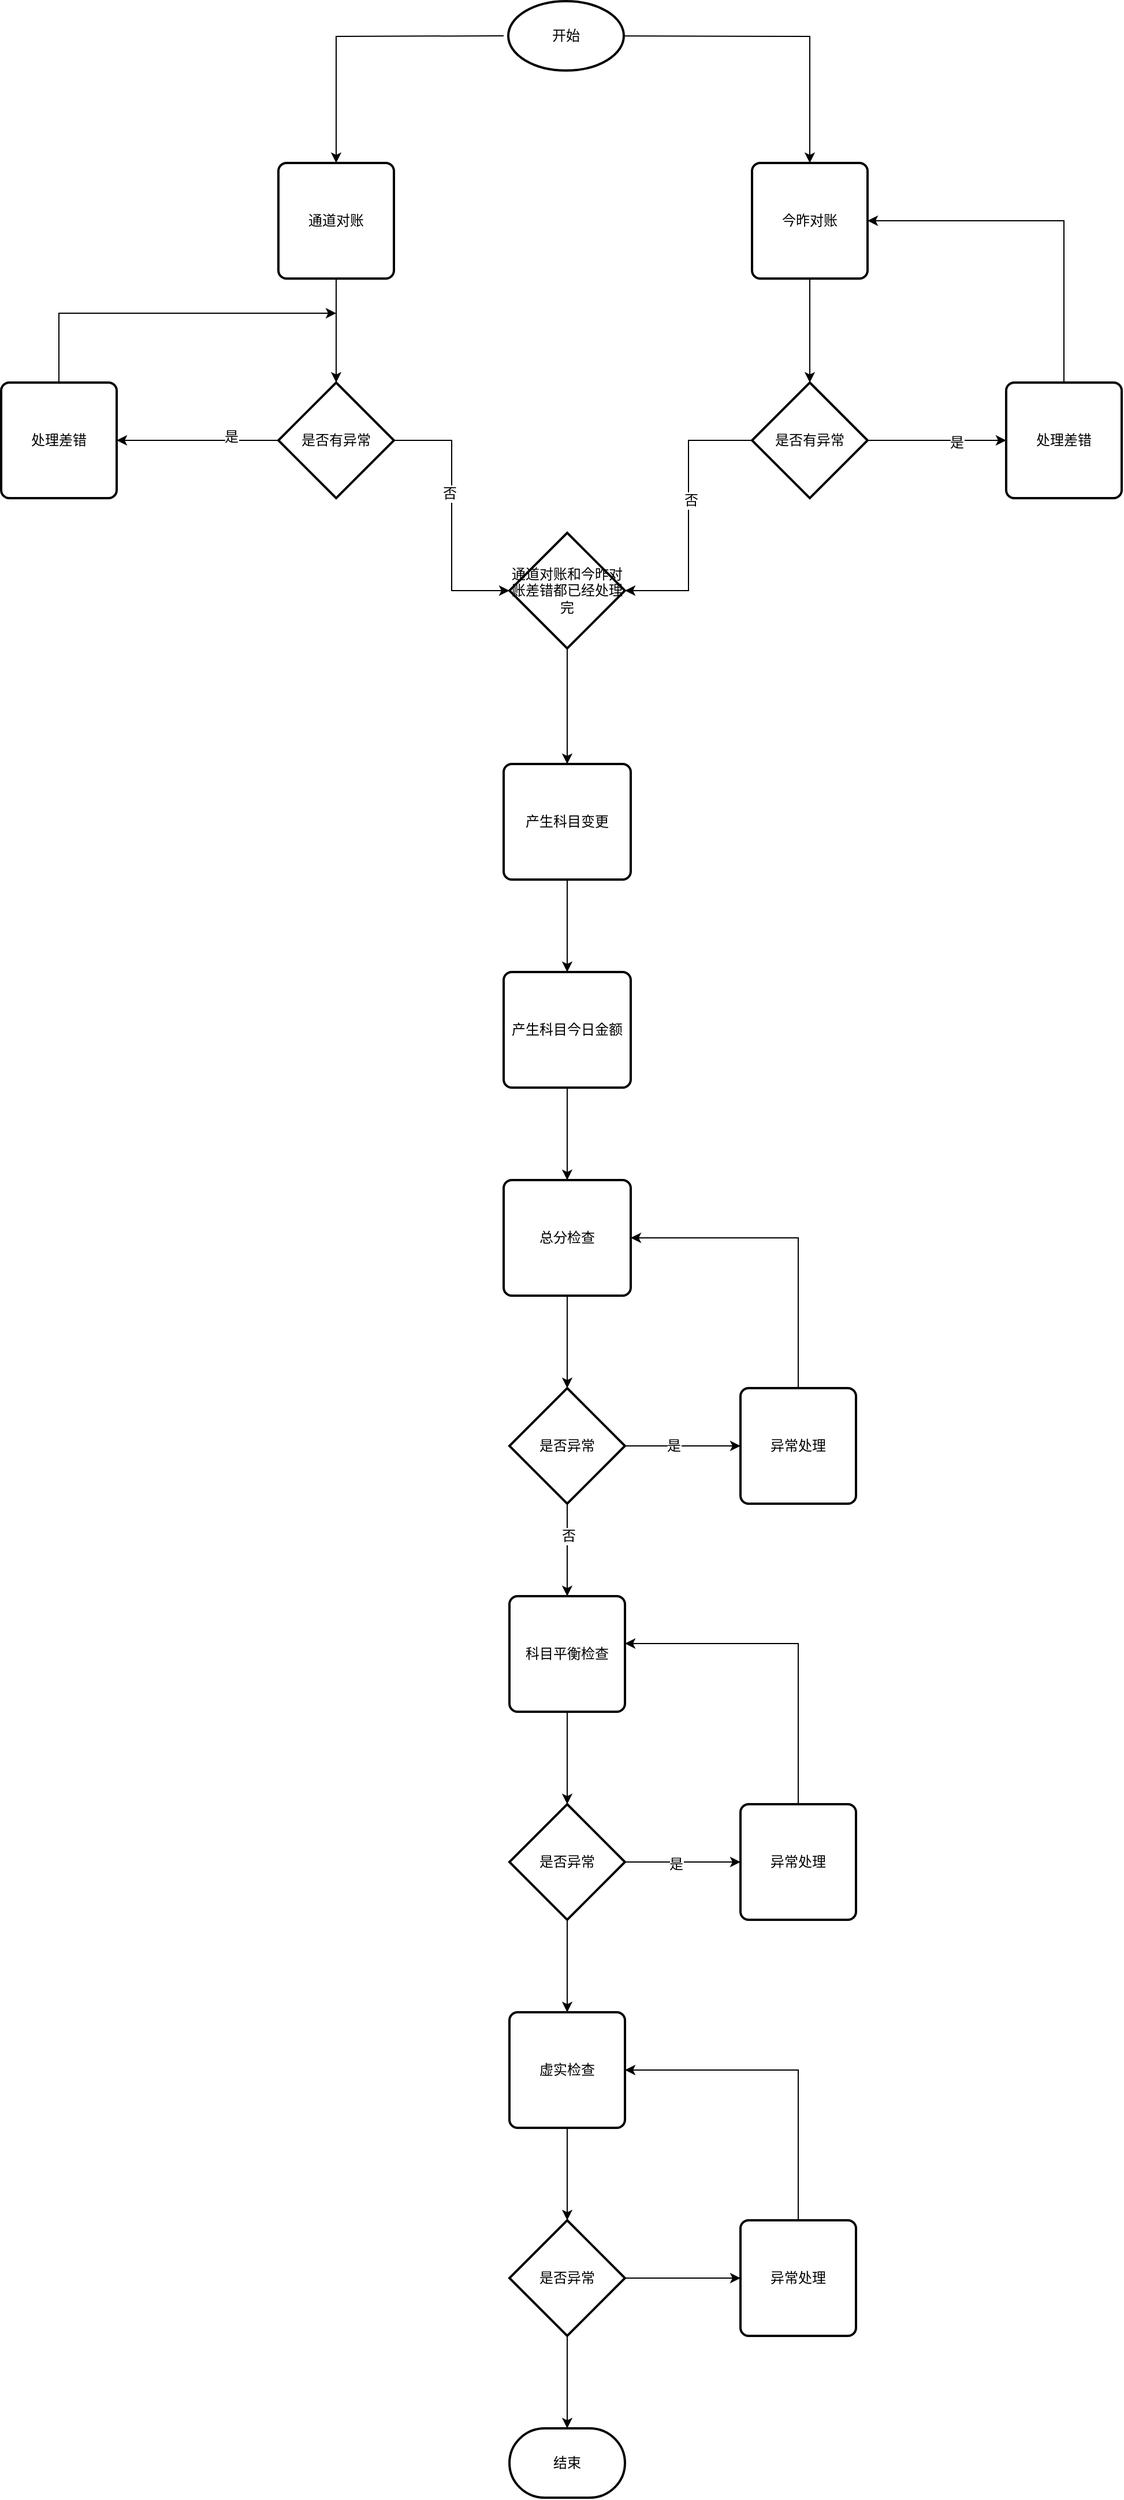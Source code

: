 <mxfile version="10.7.3" type="github"><diagram id="JEMpjjQQiYPJ0WE5Wm2D" name="Page-1"><mxGraphModel dx="1985" dy="616" grid="1" gridSize="10" guides="1" tooltips="1" connect="1" arrows="1" fold="1" page="1" pageScale="1" pageWidth="827" pageHeight="1169" math="0" shadow="0"><root><mxCell id="0"/><mxCell id="1" parent="0"/><mxCell id="72Va8NHq2NacgdkDdbdW-1" style="edgeStyle=orthogonalEdgeStyle;rounded=0;orthogonalLoop=1;jettySize=auto;html=1;" edge="1" parent="1" target="Vv1YhOBb13TTygkUBVap-19"><mxGeometry relative="1" as="geometry"><mxPoint x="260" y="50" as="sourcePoint"/></mxGeometry></mxCell><mxCell id="72Va8NHq2NacgdkDdbdW-11" style="edgeStyle=orthogonalEdgeStyle;rounded=0;orthogonalLoop=1;jettySize=auto;html=1;entryX=0.5;entryY=0;entryDx=0;entryDy=0;exitX=0;exitY=0.5;exitDx=0;exitDy=0;exitPerimeter=0;" edge="1" parent="1" target="Vv1YhOBb13TTygkUBVap-5"><mxGeometry relative="1" as="geometry"><mxPoint x="195" y="50" as="sourcePoint"/></mxGeometry></mxCell><mxCell id="Vv1YhOBb13TTygkUBVap-1" value="开始" style="strokeWidth=2;html=1;shape=mxgraph.flowchart.start_1;whiteSpace=wrap;" parent="1" vertex="1"><mxGeometry x="199" y="20" width="100" height="60" as="geometry"/></mxCell><mxCell id="72Va8NHq2NacgdkDdbdW-13" style="edgeStyle=orthogonalEdgeStyle;rounded=0;orthogonalLoop=1;jettySize=auto;html=1;entryX=0.5;entryY=0;entryDx=0;entryDy=0;entryPerimeter=0;" edge="1" parent="1" source="Vv1YhOBb13TTygkUBVap-5" target="72Va8NHq2NacgdkDdbdW-12"><mxGeometry relative="1" as="geometry"/></mxCell><mxCell id="Vv1YhOBb13TTygkUBVap-5" value="通道对账" style="rounded=1;whiteSpace=wrap;html=1;absoluteArcSize=1;arcSize=14;strokeWidth=2;" parent="1" vertex="1"><mxGeometry y="160" width="100" height="100" as="geometry"/></mxCell><mxCell id="72Va8NHq2NacgdkDdbdW-27" style="edgeStyle=orthogonalEdgeStyle;rounded=0;orthogonalLoop=1;jettySize=auto;html=1;entryX=0.5;entryY=0;entryDx=0;entryDy=0;" edge="1" parent="1" source="Vv1YhOBb13TTygkUBVap-7" target="72Va8NHq2NacgdkDdbdW-26"><mxGeometry relative="1" as="geometry"/></mxCell><mxCell id="Vv1YhOBb13TTygkUBVap-7" value="通道对账和今昨对账差错都已经处理完" style="strokeWidth=2;html=1;shape=mxgraph.flowchart.decision;whiteSpace=wrap;" parent="1" vertex="1"><mxGeometry x="200" y="480" width="100" height="100" as="geometry"/></mxCell><mxCell id="72Va8NHq2NacgdkDdbdW-20" style="edgeStyle=orthogonalEdgeStyle;rounded=0;orthogonalLoop=1;jettySize=auto;html=1;entryX=1;entryY=0.5;entryDx=0;entryDy=0;" edge="1" parent="1" source="Vv1YhOBb13TTygkUBVap-11" target="Vv1YhOBb13TTygkUBVap-19"><mxGeometry relative="1" as="geometry"><Array as="points"><mxPoint x="680" y="210"/></Array></mxGeometry></mxCell><mxCell id="Vv1YhOBb13TTygkUBVap-11" value="处理差错" style="rounded=1;whiteSpace=wrap;html=1;absoluteArcSize=1;arcSize=14;strokeWidth=2;" parent="1" vertex="1"><mxGeometry x="630" y="350" width="100" height="100" as="geometry"/></mxCell><mxCell id="72Va8NHq2NacgdkDdbdW-3" style="edgeStyle=orthogonalEdgeStyle;rounded=0;orthogonalLoop=1;jettySize=auto;html=1;entryX=0.5;entryY=0;entryDx=0;entryDy=0;entryPerimeter=0;" edge="1" parent="1" source="Vv1YhOBb13TTygkUBVap-19" target="72Va8NHq2NacgdkDdbdW-2"><mxGeometry relative="1" as="geometry"/></mxCell><mxCell id="Vv1YhOBb13TTygkUBVap-19" value="今昨对账" style="rounded=1;whiteSpace=wrap;html=1;absoluteArcSize=1;arcSize=14;strokeWidth=2;" parent="1" vertex="1"><mxGeometry x="410" y="160" width="100" height="100" as="geometry"/></mxCell><mxCell id="Vv1YhOBb13TTygkUBVap-33" value="" style="edgeStyle=orthogonalEdgeStyle;rounded=0;orthogonalLoop=1;jettySize=auto;html=1;" parent="1" source="Vv1YhOBb13TTygkUBVap-31" target="Vv1YhOBb13TTygkUBVap-32" edge="1"><mxGeometry relative="1" as="geometry"/></mxCell><mxCell id="Vv1YhOBb13TTygkUBVap-31" value="产生科目今日金额" style="rounded=1;whiteSpace=wrap;html=1;absoluteArcSize=1;arcSize=14;strokeWidth=2;" parent="1" vertex="1"><mxGeometry x="195" y="860" width="110" height="100" as="geometry"/></mxCell><mxCell id="Vv1YhOBb13TTygkUBVap-35" style="edgeStyle=orthogonalEdgeStyle;rounded=0;orthogonalLoop=1;jettySize=auto;html=1;entryX=0.5;entryY=0;entryDx=0;entryDy=0;entryPerimeter=0;" parent="1" source="Vv1YhOBb13TTygkUBVap-32" target="Vv1YhOBb13TTygkUBVap-34" edge="1"><mxGeometry relative="1" as="geometry"/></mxCell><mxCell id="Vv1YhOBb13TTygkUBVap-32" value="总分检查" style="rounded=1;whiteSpace=wrap;html=1;absoluteArcSize=1;arcSize=14;strokeWidth=2;" parent="1" vertex="1"><mxGeometry x="195" y="1040" width="110" height="100" as="geometry"/></mxCell><mxCell id="Vv1YhOBb13TTygkUBVap-39" style="edgeStyle=orthogonalEdgeStyle;rounded=0;orthogonalLoop=1;jettySize=auto;html=1;entryX=0;entryY=0.5;entryDx=0;entryDy=0;" parent="1" source="Vv1YhOBb13TTygkUBVap-34" target="Vv1YhOBb13TTygkUBVap-38" edge="1"><mxGeometry relative="1" as="geometry"/></mxCell><mxCell id="Vv1YhOBb13TTygkUBVap-40" value="是" style="text;html=1;resizable=0;points=[];align=center;verticalAlign=middle;labelBackgroundColor=#ffffff;" parent="Vv1YhOBb13TTygkUBVap-39" vertex="1" connectable="0"><mxGeometry x="-0.16" relative="1" as="geometry"><mxPoint as="offset"/></mxGeometry></mxCell><mxCell id="Vv1YhOBb13TTygkUBVap-45" style="edgeStyle=orthogonalEdgeStyle;rounded=0;orthogonalLoop=1;jettySize=auto;html=1;entryX=0.5;entryY=0;entryDx=0;entryDy=0;" parent="1" source="Vv1YhOBb13TTygkUBVap-34" target="Vv1YhOBb13TTygkUBVap-44" edge="1"><mxGeometry relative="1" as="geometry"/></mxCell><mxCell id="Vv1YhOBb13TTygkUBVap-46" value="否" style="text;html=1;resizable=0;points=[];align=center;verticalAlign=middle;labelBackgroundColor=#ffffff;" parent="Vv1YhOBb13TTygkUBVap-45" vertex="1" connectable="0"><mxGeometry x="-0.3" y="1" relative="1" as="geometry"><mxPoint as="offset"/></mxGeometry></mxCell><mxCell id="Vv1YhOBb13TTygkUBVap-34" value="是否异常" style="strokeWidth=2;html=1;shape=mxgraph.flowchart.decision;whiteSpace=wrap;" parent="1" vertex="1"><mxGeometry x="200" y="1220" width="100" height="100" as="geometry"/></mxCell><mxCell id="Vv1YhOBb13TTygkUBVap-42" value="" style="edgeStyle=orthogonalEdgeStyle;rounded=0;orthogonalLoop=1;jettySize=auto;html=1;entryX=1;entryY=0.5;entryDx=0;entryDy=0;" parent="1" source="Vv1YhOBb13TTygkUBVap-38" target="Vv1YhOBb13TTygkUBVap-32" edge="1"><mxGeometry relative="1" as="geometry"><mxPoint x="250" y="1170" as="targetPoint"/><Array as="points"><mxPoint x="450" y="1090"/></Array></mxGeometry></mxCell><mxCell id="Vv1YhOBb13TTygkUBVap-38" value="异常处理" style="rounded=1;whiteSpace=wrap;html=1;absoluteArcSize=1;arcSize=14;strokeWidth=2;" parent="1" vertex="1"><mxGeometry x="400" y="1220" width="100" height="100" as="geometry"/></mxCell><mxCell id="Vv1YhOBb13TTygkUBVap-48" style="edgeStyle=orthogonalEdgeStyle;rounded=0;orthogonalLoop=1;jettySize=auto;html=1;entryX=0.5;entryY=0;entryDx=0;entryDy=0;entryPerimeter=0;" parent="1" source="Vv1YhOBb13TTygkUBVap-44" target="Vv1YhOBb13TTygkUBVap-47" edge="1"><mxGeometry relative="1" as="geometry"/></mxCell><mxCell id="Vv1YhOBb13TTygkUBVap-44" value="科目平衡检查" style="rounded=1;whiteSpace=wrap;html=1;absoluteArcSize=1;arcSize=14;strokeWidth=2;" parent="1" vertex="1"><mxGeometry x="200" y="1400" width="100" height="100" as="geometry"/></mxCell><mxCell id="Vv1YhOBb13TTygkUBVap-50" style="edgeStyle=orthogonalEdgeStyle;rounded=0;orthogonalLoop=1;jettySize=auto;html=1;entryX=0;entryY=0.5;entryDx=0;entryDy=0;" parent="1" source="Vv1YhOBb13TTygkUBVap-47" target="Vv1YhOBb13TTygkUBVap-49" edge="1"><mxGeometry relative="1" as="geometry"/></mxCell><mxCell id="Vv1YhOBb13TTygkUBVap-53" value="是" style="text;html=1;resizable=0;points=[];align=center;verticalAlign=middle;labelBackgroundColor=#ffffff;" parent="Vv1YhOBb13TTygkUBVap-50" vertex="1" connectable="0"><mxGeometry x="-0.12" y="-2" relative="1" as="geometry"><mxPoint as="offset"/></mxGeometry></mxCell><mxCell id="Vv1YhOBb13TTygkUBVap-55" style="edgeStyle=orthogonalEdgeStyle;rounded=0;orthogonalLoop=1;jettySize=auto;html=1;entryX=0.5;entryY=0;entryDx=0;entryDy=0;" parent="1" source="Vv1YhOBb13TTygkUBVap-47" target="Vv1YhOBb13TTygkUBVap-54" edge="1"><mxGeometry relative="1" as="geometry"/></mxCell><mxCell id="Vv1YhOBb13TTygkUBVap-47" value="是否异常" style="strokeWidth=2;html=1;shape=mxgraph.flowchart.decision;whiteSpace=wrap;" parent="1" vertex="1"><mxGeometry x="200" y="1580" width="100" height="100" as="geometry"/></mxCell><mxCell id="Vv1YhOBb13TTygkUBVap-52" value="" style="edgeStyle=orthogonalEdgeStyle;rounded=0;orthogonalLoop=1;jettySize=auto;html=1;entryX=1;entryY=0.41;entryDx=0;entryDy=0;entryPerimeter=0;" parent="1" source="Vv1YhOBb13TTygkUBVap-49" target="Vv1YhOBb13TTygkUBVap-44" edge="1"><mxGeometry relative="1" as="geometry"><mxPoint x="450" y="1500" as="targetPoint"/><Array as="points"><mxPoint x="450" y="1441"/></Array></mxGeometry></mxCell><mxCell id="Vv1YhOBb13TTygkUBVap-49" value="异常处理" style="rounded=1;whiteSpace=wrap;html=1;absoluteArcSize=1;arcSize=14;strokeWidth=2;" parent="1" vertex="1"><mxGeometry x="400" y="1580" width="100" height="100" as="geometry"/></mxCell><mxCell id="Vv1YhOBb13TTygkUBVap-59" style="edgeStyle=orthogonalEdgeStyle;rounded=0;orthogonalLoop=1;jettySize=auto;html=1;" parent="1" source="Vv1YhOBb13TTygkUBVap-54" target="Vv1YhOBb13TTygkUBVap-56" edge="1"><mxGeometry relative="1" as="geometry"/></mxCell><mxCell id="Vv1YhOBb13TTygkUBVap-54" value="虚实检查" style="rounded=1;whiteSpace=wrap;html=1;absoluteArcSize=1;arcSize=14;strokeWidth=2;" parent="1" vertex="1"><mxGeometry x="200" y="1760" width="100" height="100" as="geometry"/></mxCell><mxCell id="Vv1YhOBb13TTygkUBVap-58" style="edgeStyle=orthogonalEdgeStyle;rounded=0;orthogonalLoop=1;jettySize=auto;html=1;" parent="1" source="Vv1YhOBb13TTygkUBVap-56" target="Vv1YhOBb13TTygkUBVap-57" edge="1"><mxGeometry relative="1" as="geometry"/></mxCell><mxCell id="Vv1YhOBb13TTygkUBVap-61" style="edgeStyle=orthogonalEdgeStyle;rounded=0;orthogonalLoop=1;jettySize=auto;html=1;entryX=0;entryY=0.5;entryDx=0;entryDy=0;" parent="1" source="Vv1YhOBb13TTygkUBVap-56" target="Vv1YhOBb13TTygkUBVap-60" edge="1"><mxGeometry relative="1" as="geometry"/></mxCell><mxCell id="Vv1YhOBb13TTygkUBVap-56" value="是否异常" style="strokeWidth=2;html=1;shape=mxgraph.flowchart.decision;whiteSpace=wrap;" parent="1" vertex="1"><mxGeometry x="200" y="1940" width="100" height="100" as="geometry"/></mxCell><mxCell id="Vv1YhOBb13TTygkUBVap-57" value="结束" style="strokeWidth=2;html=1;shape=mxgraph.flowchart.terminator;whiteSpace=wrap;" parent="1" vertex="1"><mxGeometry x="200" y="2120" width="100" height="60" as="geometry"/></mxCell><mxCell id="Vv1YhOBb13TTygkUBVap-63" value="" style="edgeStyle=orthogonalEdgeStyle;rounded=0;orthogonalLoop=1;jettySize=auto;html=1;entryX=1;entryY=0.5;entryDx=0;entryDy=0;" parent="1" source="Vv1YhOBb13TTygkUBVap-60" target="Vv1YhOBb13TTygkUBVap-54" edge="1"><mxGeometry relative="1" as="geometry"><mxPoint x="450" y="1860" as="targetPoint"/><Array as="points"><mxPoint x="450" y="1810"/></Array></mxGeometry></mxCell><mxCell id="Vv1YhOBb13TTygkUBVap-60" value="异常处理" style="rounded=1;whiteSpace=wrap;html=1;absoluteArcSize=1;arcSize=14;strokeWidth=2;" parent="1" vertex="1"><mxGeometry x="400" y="1940" width="100" height="100" as="geometry"/></mxCell><mxCell id="72Va8NHq2NacgdkDdbdW-15" style="edgeStyle=orthogonalEdgeStyle;rounded=0;orthogonalLoop=1;jettySize=auto;html=1;entryX=1;entryY=0.5;entryDx=0;entryDy=0;entryPerimeter=0;" edge="1" parent="1" source="72Va8NHq2NacgdkDdbdW-2" target="Vv1YhOBb13TTygkUBVap-7"><mxGeometry relative="1" as="geometry"/></mxCell><mxCell id="72Va8NHq2NacgdkDdbdW-17" value="否" style="text;html=1;resizable=0;points=[];align=center;verticalAlign=middle;labelBackgroundColor=#ffffff;" vertex="1" connectable="0" parent="72Va8NHq2NacgdkDdbdW-15"><mxGeometry x="-0.108" y="2" relative="1" as="geometry"><mxPoint as="offset"/></mxGeometry></mxCell><mxCell id="72Va8NHq2NacgdkDdbdW-18" style="edgeStyle=orthogonalEdgeStyle;rounded=0;orthogonalLoop=1;jettySize=auto;html=1;entryX=0;entryY=0.5;entryDx=0;entryDy=0;" edge="1" parent="1" source="72Va8NHq2NacgdkDdbdW-2" target="Vv1YhOBb13TTygkUBVap-11"><mxGeometry relative="1" as="geometry"/></mxCell><mxCell id="72Va8NHq2NacgdkDdbdW-19" value="是" style="text;html=1;resizable=0;points=[];align=center;verticalAlign=middle;labelBackgroundColor=#ffffff;" vertex="1" connectable="0" parent="72Va8NHq2NacgdkDdbdW-18"><mxGeometry x="0.283" y="-2" relative="1" as="geometry"><mxPoint as="offset"/></mxGeometry></mxCell><mxCell id="72Va8NHq2NacgdkDdbdW-2" value="是否有异常" style="strokeWidth=2;html=1;shape=mxgraph.flowchart.decision;whiteSpace=wrap;" vertex="1" parent="1"><mxGeometry x="410" y="350" width="100" height="100" as="geometry"/></mxCell><mxCell id="72Va8NHq2NacgdkDdbdW-14" style="edgeStyle=orthogonalEdgeStyle;rounded=0;orthogonalLoop=1;jettySize=auto;html=1;entryX=0;entryY=0.5;entryDx=0;entryDy=0;entryPerimeter=0;" edge="1" parent="1" source="72Va8NHq2NacgdkDdbdW-12" target="Vv1YhOBb13TTygkUBVap-7"><mxGeometry relative="1" as="geometry"/></mxCell><mxCell id="72Va8NHq2NacgdkDdbdW-16" value="否" style="text;html=1;resizable=0;points=[];align=center;verticalAlign=middle;labelBackgroundColor=#ffffff;" vertex="1" connectable="0" parent="72Va8NHq2NacgdkDdbdW-14"><mxGeometry x="-0.165" y="-2" relative="1" as="geometry"><mxPoint as="offset"/></mxGeometry></mxCell><mxCell id="72Va8NHq2NacgdkDdbdW-23" style="edgeStyle=orthogonalEdgeStyle;rounded=0;orthogonalLoop=1;jettySize=auto;html=1;entryX=1;entryY=0.5;entryDx=0;entryDy=0;" edge="1" parent="1" source="72Va8NHq2NacgdkDdbdW-12" target="72Va8NHq2NacgdkDdbdW-21"><mxGeometry relative="1" as="geometry"/></mxCell><mxCell id="72Va8NHq2NacgdkDdbdW-24" value="是" style="text;html=1;resizable=0;points=[];align=center;verticalAlign=middle;labelBackgroundColor=#ffffff;" vertex="1" connectable="0" parent="72Va8NHq2NacgdkDdbdW-23"><mxGeometry x="-0.414" y="-3" relative="1" as="geometry"><mxPoint as="offset"/></mxGeometry></mxCell><mxCell id="72Va8NHq2NacgdkDdbdW-12" value="是否有异常" style="strokeWidth=2;html=1;shape=mxgraph.flowchart.decision;whiteSpace=wrap;" vertex="1" parent="1"><mxGeometry y="350" width="100" height="100" as="geometry"/></mxCell><mxCell id="72Va8NHq2NacgdkDdbdW-22" style="edgeStyle=orthogonalEdgeStyle;rounded=0;orthogonalLoop=1;jettySize=auto;html=1;" edge="1" parent="1" source="72Va8NHq2NacgdkDdbdW-21"><mxGeometry relative="1" as="geometry"><mxPoint x="50" y="290" as="targetPoint"/><Array as="points"><mxPoint x="-190" y="290"/><mxPoint y="290"/></Array></mxGeometry></mxCell><mxCell id="72Va8NHq2NacgdkDdbdW-21" value="处理差错" style="rounded=1;whiteSpace=wrap;html=1;absoluteArcSize=1;arcSize=14;strokeWidth=2;" vertex="1" parent="1"><mxGeometry x="-240" y="350" width="100" height="100" as="geometry"/></mxCell><mxCell id="72Va8NHq2NacgdkDdbdW-28" style="edgeStyle=orthogonalEdgeStyle;rounded=0;orthogonalLoop=1;jettySize=auto;html=1;" edge="1" parent="1" source="72Va8NHq2NacgdkDdbdW-26" target="Vv1YhOBb13TTygkUBVap-31"><mxGeometry relative="1" as="geometry"/></mxCell><mxCell id="72Va8NHq2NacgdkDdbdW-26" value="产生科目变更" style="rounded=1;whiteSpace=wrap;html=1;absoluteArcSize=1;arcSize=14;strokeWidth=2;" vertex="1" parent="1"><mxGeometry x="195" y="680" width="110" height="100" as="geometry"/></mxCell></root></mxGraphModel></diagram></mxfile>